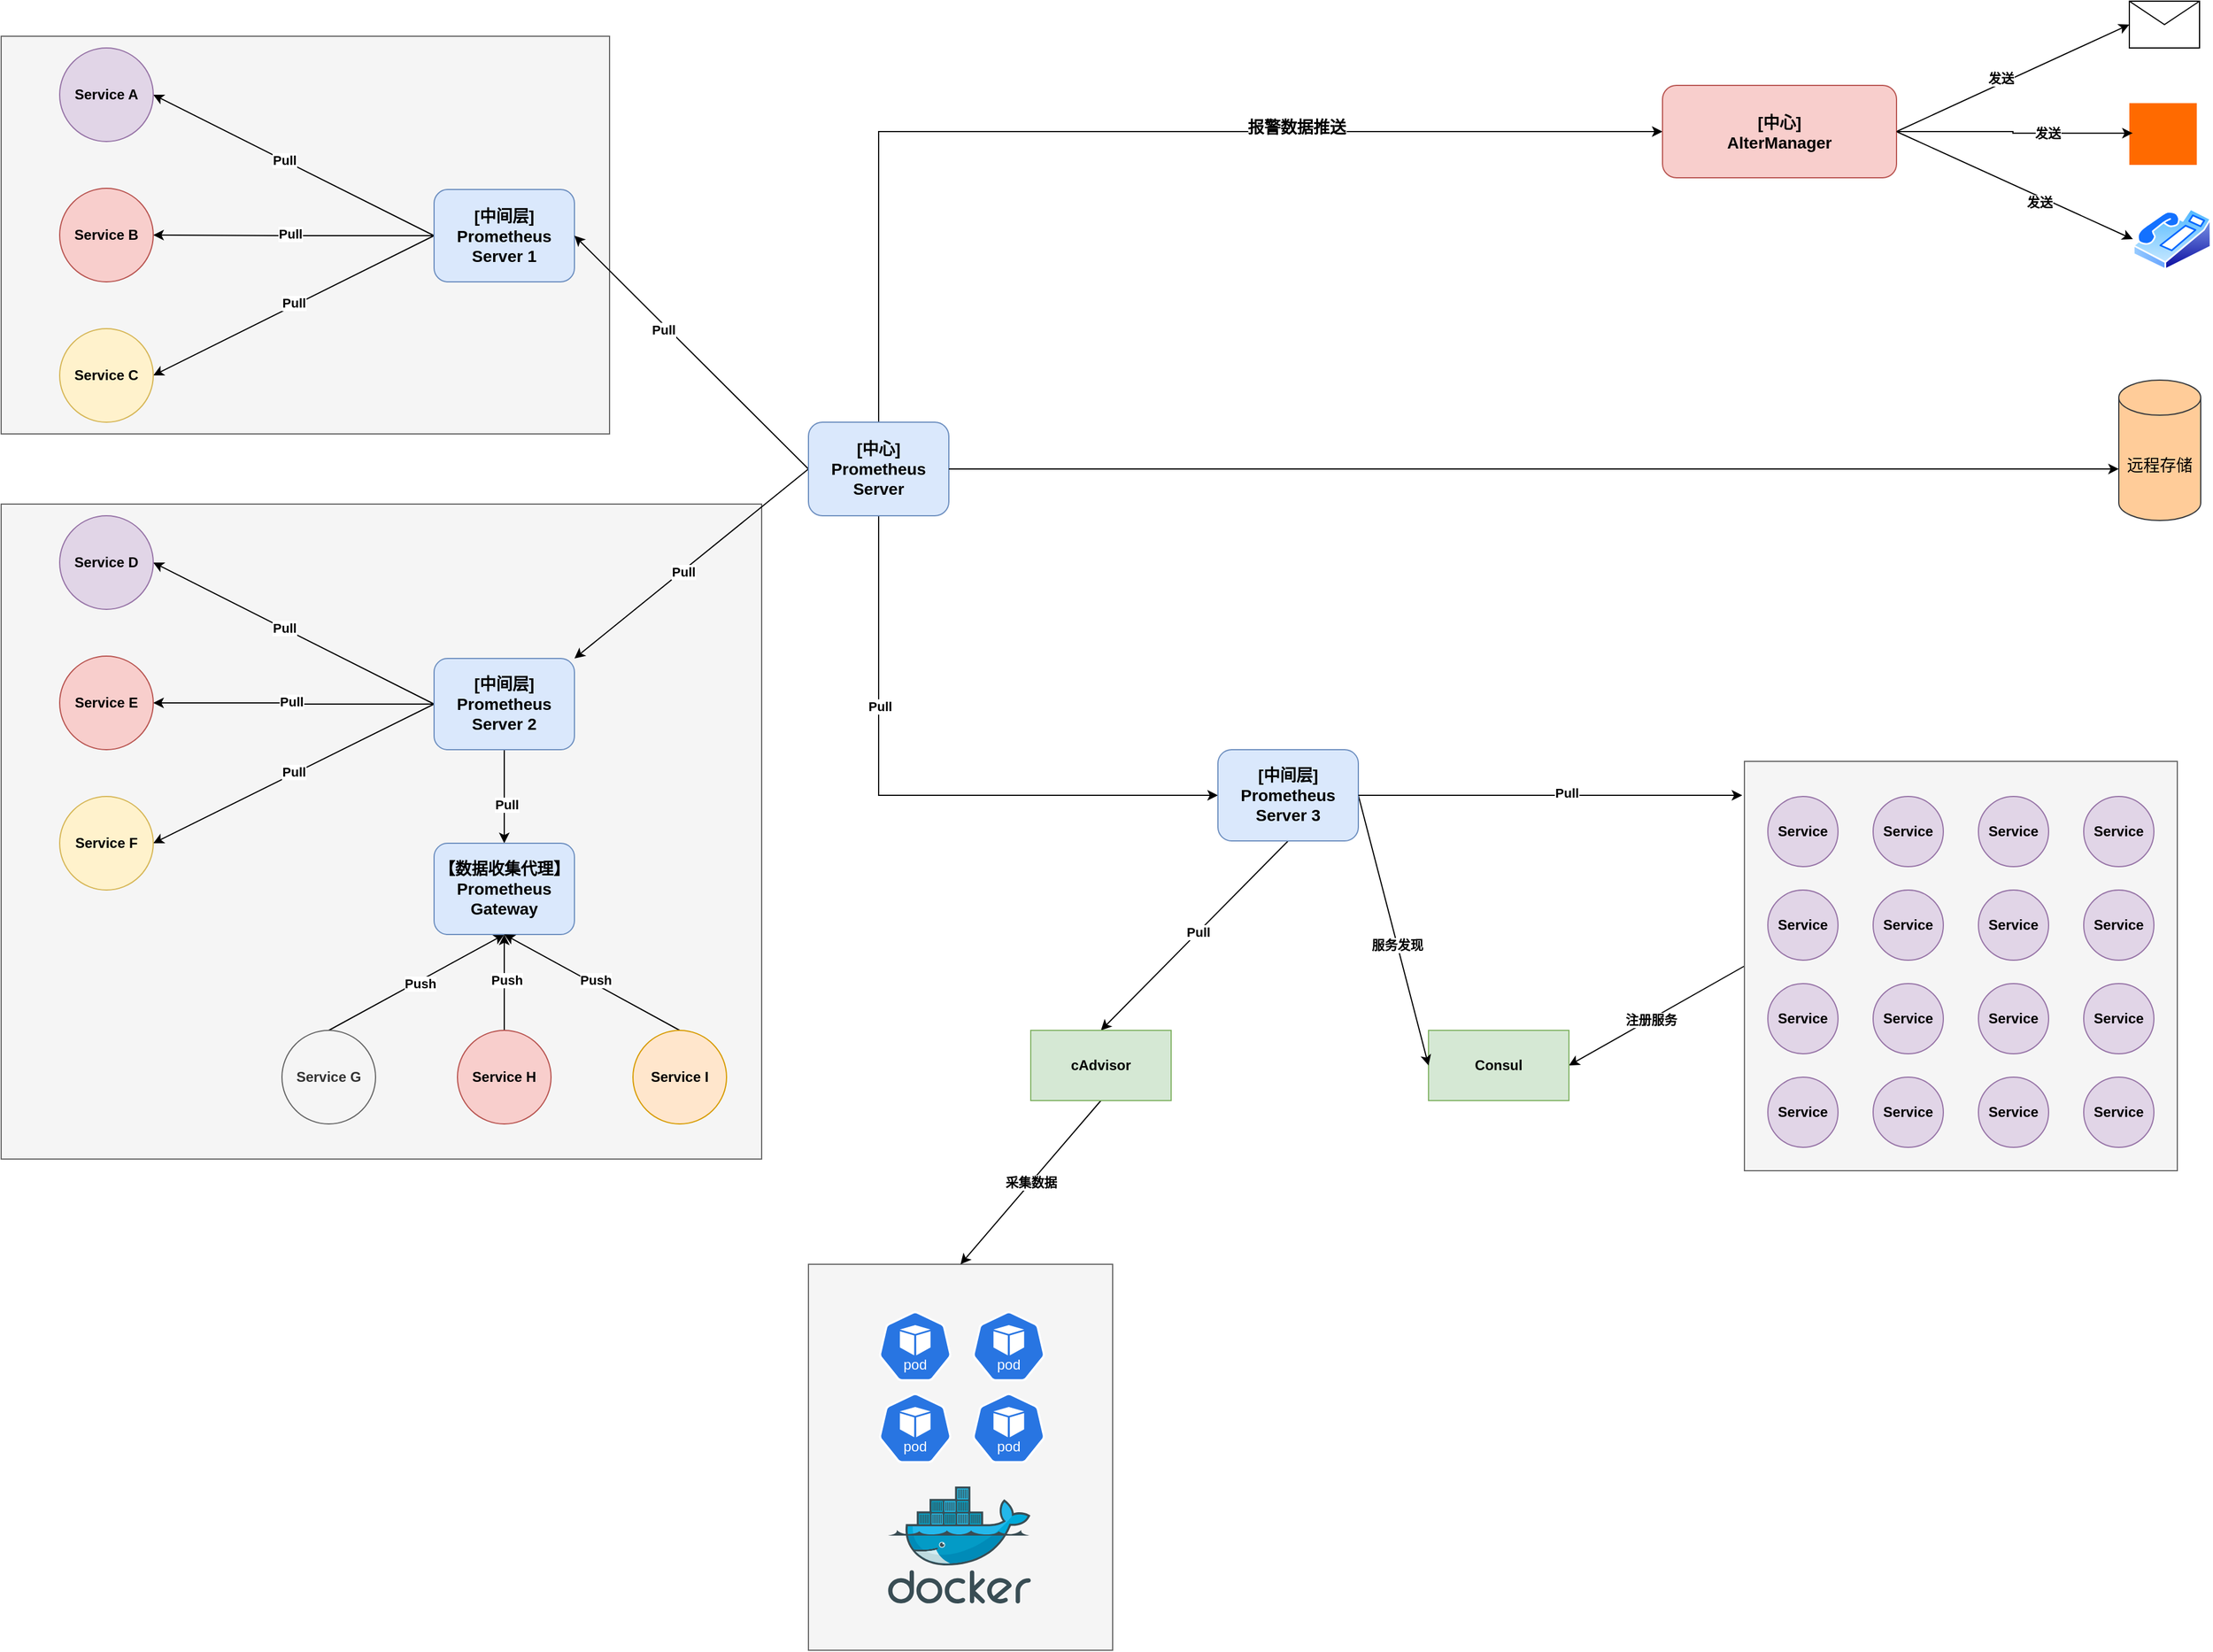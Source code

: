 <mxfile version="26.0.4">
  <diagram name="第 1 页" id="CZtUmvLk-WmxuN-Ogijx">
    <mxGraphModel dx="2001" dy="973" grid="1" gridSize="10" guides="1" tooltips="1" connect="1" arrows="1" fold="1" page="1" pageScale="1" pageWidth="3200" pageHeight="2400" math="0" shadow="0">
      <root>
        <mxCell id="0" />
        <mxCell id="1" parent="0" />
        <mxCell id="qOWHbGiOQ7azx5kOJRqT-110" value="" style="rounded=0;whiteSpace=wrap;html=1;fillColor=#f5f5f5;fontColor=#333333;strokeColor=#666666;" vertex="1" parent="1">
          <mxGeometry x="960" y="1970" width="260" height="330" as="geometry" />
        </mxCell>
        <mxCell id="qOWHbGiOQ7azx5kOJRqT-108" value="" style="image;sketch=0;aspect=fixed;html=1;points=[];align=center;fontSize=12;image=img/lib/mscae/Docker.svg;" vertex="1" parent="1">
          <mxGeometry x="1028.05" y="2160" width="121.95" height="100" as="geometry" />
        </mxCell>
        <mxCell id="qOWHbGiOQ7azx5kOJRqT-72" style="rounded=0;orthogonalLoop=1;jettySize=auto;html=1;exitX=0;exitY=0.5;exitDx=0;exitDy=0;entryX=1;entryY=0.5;entryDx=0;entryDy=0;" edge="1" parent="1" source="qOWHbGiOQ7azx5kOJRqT-71" target="qOWHbGiOQ7azx5kOJRqT-67">
          <mxGeometry relative="1" as="geometry" />
        </mxCell>
        <mxCell id="qOWHbGiOQ7azx5kOJRqT-73" value="&lt;b&gt;注册服务&lt;/b&gt;" style="edgeLabel;html=1;align=center;verticalAlign=middle;resizable=0;points=[];" vertex="1" connectable="0" parent="qOWHbGiOQ7azx5kOJRqT-72">
          <mxGeometry x="0.065" relative="1" as="geometry">
            <mxPoint as="offset" />
          </mxGeometry>
        </mxCell>
        <mxCell id="qOWHbGiOQ7azx5kOJRqT-71" value="" style="rounded=0;whiteSpace=wrap;html=1;fillColor=#f5f5f5;fontColor=#333333;strokeColor=#666666;" vertex="1" parent="1">
          <mxGeometry x="1760" y="1540" width="370" height="350" as="geometry" />
        </mxCell>
        <mxCell id="qOWHbGiOQ7azx5kOJRqT-42" value="" style="rounded=0;whiteSpace=wrap;html=1;fillColor=#f5f5f5;fontColor=#333333;strokeColor=#666666;" vertex="1" parent="1">
          <mxGeometry x="270" y="1320" width="650" height="560" as="geometry" />
        </mxCell>
        <mxCell id="qOWHbGiOQ7azx5kOJRqT-41" value="" style="rounded=0;whiteSpace=wrap;html=1;fillColor=#f5f5f5;fontColor=#333333;strokeColor=#666666;" vertex="1" parent="1">
          <mxGeometry x="270" y="920" width="520" height="340" as="geometry" />
        </mxCell>
        <mxCell id="qOWHbGiOQ7azx5kOJRqT-7" style="rounded=0;orthogonalLoop=1;jettySize=auto;html=1;exitX=0;exitY=0.5;exitDx=0;exitDy=0;entryX=1;entryY=0.5;entryDx=0;entryDy=0;" edge="1" parent="1" source="qOWHbGiOQ7azx5kOJRqT-2" target="qOWHbGiOQ7azx5kOJRqT-3">
          <mxGeometry relative="1" as="geometry" />
        </mxCell>
        <mxCell id="qOWHbGiOQ7azx5kOJRqT-10" value="&lt;b&gt;Pull&lt;/b&gt;" style="edgeLabel;html=1;align=center;verticalAlign=middle;resizable=0;points=[];" vertex="1" connectable="0" parent="qOWHbGiOQ7azx5kOJRqT-7">
          <mxGeometry x="0.073" relative="1" as="geometry">
            <mxPoint as="offset" />
          </mxGeometry>
        </mxCell>
        <mxCell id="qOWHbGiOQ7azx5kOJRqT-8" style="edgeStyle=orthogonalEdgeStyle;rounded=0;orthogonalLoop=1;jettySize=auto;html=1;exitX=0;exitY=0.5;exitDx=0;exitDy=0;entryX=1;entryY=0.5;entryDx=0;entryDy=0;" edge="1" parent="1" source="qOWHbGiOQ7azx5kOJRqT-2" target="qOWHbGiOQ7azx5kOJRqT-4">
          <mxGeometry relative="1" as="geometry" />
        </mxCell>
        <mxCell id="qOWHbGiOQ7azx5kOJRqT-11" value="&lt;b&gt;Pull&lt;/b&gt;" style="edgeLabel;html=1;align=center;verticalAlign=middle;resizable=0;points=[];" vertex="1" connectable="0" parent="qOWHbGiOQ7azx5kOJRqT-8">
          <mxGeometry x="0.025" y="-1" relative="1" as="geometry">
            <mxPoint as="offset" />
          </mxGeometry>
        </mxCell>
        <mxCell id="qOWHbGiOQ7azx5kOJRqT-9" style="rounded=0;orthogonalLoop=1;jettySize=auto;html=1;exitX=0;exitY=0.5;exitDx=0;exitDy=0;entryX=1;entryY=0.5;entryDx=0;entryDy=0;" edge="1" parent="1" source="qOWHbGiOQ7azx5kOJRqT-2" target="qOWHbGiOQ7azx5kOJRqT-5">
          <mxGeometry relative="1" as="geometry" />
        </mxCell>
        <mxCell id="qOWHbGiOQ7azx5kOJRqT-12" value="&lt;b&gt;Pull&lt;/b&gt;" style="edgeLabel;html=1;align=center;verticalAlign=middle;resizable=0;points=[];" vertex="1" connectable="0" parent="qOWHbGiOQ7azx5kOJRqT-9">
          <mxGeometry x="-0.007" y="-2" relative="1" as="geometry">
            <mxPoint as="offset" />
          </mxGeometry>
        </mxCell>
        <mxCell id="qOWHbGiOQ7azx5kOJRqT-2" value="&lt;div&gt;&lt;span style=&quot;font-size: 14px;&quot;&gt;&lt;b&gt;[中间层]&lt;/b&gt;&lt;/span&gt;&lt;/div&gt;&lt;b&gt;&lt;font style=&quot;font-size: 14px;&quot;&gt;Prometheus Server 1&lt;/font&gt;&lt;/b&gt;" style="rounded=1;whiteSpace=wrap;html=1;fillColor=#dae8fc;strokeColor=#6c8ebf;" vertex="1" parent="1">
          <mxGeometry x="640" y="1051" width="120" height="79" as="geometry" />
        </mxCell>
        <mxCell id="qOWHbGiOQ7azx5kOJRqT-3" value="&lt;b&gt;Service A&lt;/b&gt;" style="ellipse;whiteSpace=wrap;html=1;aspect=fixed;fillColor=#e1d5e7;strokeColor=#9673a6;" vertex="1" parent="1">
          <mxGeometry x="320" y="930" width="80" height="80" as="geometry" />
        </mxCell>
        <mxCell id="qOWHbGiOQ7azx5kOJRqT-4" value="&lt;b&gt;Service B&lt;/b&gt;" style="ellipse;whiteSpace=wrap;html=1;aspect=fixed;fillColor=#f8cecc;strokeColor=#b85450;" vertex="1" parent="1">
          <mxGeometry x="320" y="1050" width="80" height="80" as="geometry" />
        </mxCell>
        <mxCell id="qOWHbGiOQ7azx5kOJRqT-5" value="&lt;b&gt;Service C&lt;/b&gt;" style="ellipse;whiteSpace=wrap;html=1;aspect=fixed;fillColor=#fff2cc;strokeColor=#d6b656;" vertex="1" parent="1">
          <mxGeometry x="320" y="1170" width="80" height="80" as="geometry" />
        </mxCell>
        <mxCell id="qOWHbGiOQ7azx5kOJRqT-13" style="rounded=0;orthogonalLoop=1;jettySize=auto;html=1;exitX=0;exitY=0.5;exitDx=0;exitDy=0;entryX=1;entryY=0.5;entryDx=0;entryDy=0;" edge="1" parent="1" source="qOWHbGiOQ7azx5kOJRqT-19" target="qOWHbGiOQ7azx5kOJRqT-20">
          <mxGeometry relative="1" as="geometry" />
        </mxCell>
        <mxCell id="qOWHbGiOQ7azx5kOJRqT-14" value="&lt;b&gt;Pull&lt;/b&gt;" style="edgeLabel;html=1;align=center;verticalAlign=middle;resizable=0;points=[];" vertex="1" connectable="0" parent="qOWHbGiOQ7azx5kOJRqT-13">
          <mxGeometry x="0.073" relative="1" as="geometry">
            <mxPoint as="offset" />
          </mxGeometry>
        </mxCell>
        <mxCell id="qOWHbGiOQ7azx5kOJRqT-15" style="edgeStyle=orthogonalEdgeStyle;rounded=0;orthogonalLoop=1;jettySize=auto;html=1;exitX=0;exitY=0.5;exitDx=0;exitDy=0;entryX=1;entryY=0.5;entryDx=0;entryDy=0;" edge="1" parent="1" source="qOWHbGiOQ7azx5kOJRqT-19" target="qOWHbGiOQ7azx5kOJRqT-21">
          <mxGeometry relative="1" as="geometry" />
        </mxCell>
        <mxCell id="qOWHbGiOQ7azx5kOJRqT-16" value="&lt;b&gt;Pull&lt;/b&gt;" style="edgeLabel;html=1;align=center;verticalAlign=middle;resizable=0;points=[];" vertex="1" connectable="0" parent="qOWHbGiOQ7azx5kOJRqT-15">
          <mxGeometry x="0.025" y="-1" relative="1" as="geometry">
            <mxPoint as="offset" />
          </mxGeometry>
        </mxCell>
        <mxCell id="qOWHbGiOQ7azx5kOJRqT-17" style="rounded=0;orthogonalLoop=1;jettySize=auto;html=1;exitX=0;exitY=0.5;exitDx=0;exitDy=0;entryX=1;entryY=0.5;entryDx=0;entryDy=0;" edge="1" parent="1" source="qOWHbGiOQ7azx5kOJRqT-19" target="qOWHbGiOQ7azx5kOJRqT-22">
          <mxGeometry relative="1" as="geometry" />
        </mxCell>
        <mxCell id="qOWHbGiOQ7azx5kOJRqT-18" value="&lt;b&gt;Pull&lt;/b&gt;" style="edgeLabel;html=1;align=center;verticalAlign=middle;resizable=0;points=[];" vertex="1" connectable="0" parent="qOWHbGiOQ7azx5kOJRqT-17">
          <mxGeometry x="-0.007" y="-2" relative="1" as="geometry">
            <mxPoint as="offset" />
          </mxGeometry>
        </mxCell>
        <mxCell id="qOWHbGiOQ7azx5kOJRqT-39" style="edgeStyle=orthogonalEdgeStyle;rounded=0;orthogonalLoop=1;jettySize=auto;html=1;exitX=0.5;exitY=1;exitDx=0;exitDy=0;" edge="1" parent="1" source="qOWHbGiOQ7azx5kOJRqT-19" target="qOWHbGiOQ7azx5kOJRqT-30">
          <mxGeometry relative="1" as="geometry" />
        </mxCell>
        <mxCell id="qOWHbGiOQ7azx5kOJRqT-40" value="&lt;b&gt;Pull&lt;/b&gt;" style="edgeLabel;html=1;align=center;verticalAlign=middle;resizable=0;points=[];" vertex="1" connectable="0" parent="qOWHbGiOQ7azx5kOJRqT-39">
          <mxGeometry x="0.175" y="2" relative="1" as="geometry">
            <mxPoint as="offset" />
          </mxGeometry>
        </mxCell>
        <mxCell id="qOWHbGiOQ7azx5kOJRqT-19" value="&lt;div&gt;&lt;b style=&quot;font-size: 14px;&quot;&gt;[中间层]&lt;/b&gt;&lt;b&gt;&lt;font style=&quot;font-size: 14px;&quot;&gt;&lt;/font&gt;&lt;/b&gt;&lt;/div&gt;&lt;b&gt;&lt;font style=&quot;font-size: 14px;&quot;&gt;Prometheus Server 2&lt;/font&gt;&lt;/b&gt;" style="rounded=1;whiteSpace=wrap;html=1;fillColor=#dae8fc;strokeColor=#6c8ebf;" vertex="1" parent="1">
          <mxGeometry x="640" y="1452" width="120" height="78" as="geometry" />
        </mxCell>
        <mxCell id="qOWHbGiOQ7azx5kOJRqT-20" value="&lt;b&gt;Service D&lt;/b&gt;" style="ellipse;whiteSpace=wrap;html=1;aspect=fixed;fillColor=#e1d5e7;strokeColor=#9673a6;" vertex="1" parent="1">
          <mxGeometry x="320" y="1330" width="80" height="80" as="geometry" />
        </mxCell>
        <mxCell id="qOWHbGiOQ7azx5kOJRqT-21" value="&lt;b&gt;Service E&lt;/b&gt;" style="ellipse;whiteSpace=wrap;html=1;aspect=fixed;fillColor=#f8cecc;strokeColor=#b85450;" vertex="1" parent="1">
          <mxGeometry x="320" y="1450" width="80" height="80" as="geometry" />
        </mxCell>
        <mxCell id="qOWHbGiOQ7azx5kOJRqT-22" value="&lt;b&gt;Service F&lt;/b&gt;" style="ellipse;whiteSpace=wrap;html=1;aspect=fixed;fillColor=#fff2cc;strokeColor=#d6b656;" vertex="1" parent="1">
          <mxGeometry x="320" y="1570" width="80" height="80" as="geometry" />
        </mxCell>
        <mxCell id="qOWHbGiOQ7azx5kOJRqT-24" style="rounded=0;orthogonalLoop=1;jettySize=auto;html=1;exitX=0;exitY=0.5;exitDx=0;exitDy=0;entryX=1;entryY=0;entryDx=0;entryDy=0;" edge="1" parent="1" source="qOWHbGiOQ7azx5kOJRqT-23" target="qOWHbGiOQ7azx5kOJRqT-19">
          <mxGeometry relative="1" as="geometry">
            <mxPoint x="760" y="1450" as="targetPoint" />
          </mxGeometry>
        </mxCell>
        <mxCell id="qOWHbGiOQ7azx5kOJRqT-27" value="&lt;b&gt;P&lt;span style=&quot;background-color: light-dark(#ffffff, var(--ge-dark-color, #121212)); color: light-dark(rgb(0, 0, 0), rgb(255, 255, 255));&quot;&gt;ull&lt;/span&gt;&lt;/b&gt;" style="edgeLabel;html=1;align=center;verticalAlign=middle;resizable=0;points=[];" vertex="1" connectable="0" parent="qOWHbGiOQ7azx5kOJRqT-24">
          <mxGeometry x="0.077" y="1" relative="1" as="geometry">
            <mxPoint as="offset" />
          </mxGeometry>
        </mxCell>
        <mxCell id="qOWHbGiOQ7azx5kOJRqT-25" style="rounded=0;orthogonalLoop=1;jettySize=auto;html=1;exitX=0;exitY=0.5;exitDx=0;exitDy=0;entryX=1;entryY=0.5;entryDx=0;entryDy=0;" edge="1" parent="1" source="qOWHbGiOQ7azx5kOJRqT-23" target="qOWHbGiOQ7azx5kOJRqT-2">
          <mxGeometry relative="1" as="geometry" />
        </mxCell>
        <mxCell id="qOWHbGiOQ7azx5kOJRqT-26" value="&lt;b&gt;Pull&lt;/b&gt;" style="edgeLabel;html=1;align=center;verticalAlign=middle;resizable=0;points=[];" vertex="1" connectable="0" parent="qOWHbGiOQ7azx5kOJRqT-25">
          <mxGeometry x="0.217" y="3" relative="1" as="geometry">
            <mxPoint as="offset" />
          </mxGeometry>
        </mxCell>
        <mxCell id="qOWHbGiOQ7azx5kOJRqT-79" style="edgeStyle=orthogonalEdgeStyle;rounded=0;orthogonalLoop=1;jettySize=auto;html=1;exitX=0.5;exitY=1;exitDx=0;exitDy=0;entryX=0;entryY=0.5;entryDx=0;entryDy=0;" edge="1" parent="1" source="qOWHbGiOQ7azx5kOJRqT-23" target="qOWHbGiOQ7azx5kOJRqT-68">
          <mxGeometry relative="1" as="geometry" />
        </mxCell>
        <mxCell id="qOWHbGiOQ7azx5kOJRqT-80" value="&lt;b&gt;Pull&lt;/b&gt;" style="edgeLabel;html=1;align=center;verticalAlign=middle;resizable=0;points=[];" vertex="1" connectable="0" parent="qOWHbGiOQ7azx5kOJRqT-79">
          <mxGeometry x="-0.384" y="1" relative="1" as="geometry">
            <mxPoint as="offset" />
          </mxGeometry>
        </mxCell>
        <mxCell id="qOWHbGiOQ7azx5kOJRqT-85" style="edgeStyle=orthogonalEdgeStyle;rounded=0;orthogonalLoop=1;jettySize=auto;html=1;exitX=0.5;exitY=0;exitDx=0;exitDy=0;entryX=0;entryY=0.5;entryDx=0;entryDy=0;" edge="1" parent="1" source="qOWHbGiOQ7azx5kOJRqT-23" target="qOWHbGiOQ7azx5kOJRqT-82">
          <mxGeometry relative="1" as="geometry" />
        </mxCell>
        <mxCell id="qOWHbGiOQ7azx5kOJRqT-86" value="&lt;font style=&quot;font-size: 14px;&quot;&gt;&lt;b&gt;报警数据推送&lt;/b&gt;&lt;/font&gt;" style="edgeLabel;html=1;align=center;verticalAlign=middle;resizable=0;points=[];" vertex="1" connectable="0" parent="qOWHbGiOQ7azx5kOJRqT-85">
          <mxGeometry x="0.318" y="4" relative="1" as="geometry">
            <mxPoint as="offset" />
          </mxGeometry>
        </mxCell>
        <mxCell id="qOWHbGiOQ7azx5kOJRqT-23" value="&lt;div&gt;&lt;b&gt;&lt;font style=&quot;font-size: 14px;&quot;&gt;[中心]&lt;/font&gt;&lt;/b&gt;&lt;/div&gt;&lt;b&gt;&lt;font style=&quot;font-size: 14px;&quot;&gt;Prometheus Server&lt;/font&gt;&lt;/b&gt;" style="rounded=1;whiteSpace=wrap;html=1;fillColor=#dae8fc;strokeColor=#6c8ebf;" vertex="1" parent="1">
          <mxGeometry x="960" y="1250" width="120" height="80" as="geometry" />
        </mxCell>
        <mxCell id="qOWHbGiOQ7azx5kOJRqT-33" style="rounded=0;orthogonalLoop=1;jettySize=auto;html=1;exitX=0.5;exitY=0;exitDx=0;exitDy=0;entryX=0.5;entryY=1;entryDx=0;entryDy=0;" edge="1" parent="1" source="qOWHbGiOQ7azx5kOJRqT-29" target="qOWHbGiOQ7azx5kOJRqT-30">
          <mxGeometry relative="1" as="geometry" />
        </mxCell>
        <mxCell id="qOWHbGiOQ7azx5kOJRqT-34" value="&lt;b&gt;Push&lt;/b&gt;" style="edgeLabel;html=1;align=center;verticalAlign=middle;resizable=0;points=[];" vertex="1" connectable="0" parent="qOWHbGiOQ7azx5kOJRqT-33">
          <mxGeometry x="0.016" y="-2" relative="1" as="geometry">
            <mxPoint as="offset" />
          </mxGeometry>
        </mxCell>
        <mxCell id="qOWHbGiOQ7azx5kOJRqT-29" value="&lt;b&gt;Service G&lt;/b&gt;" style="ellipse;whiteSpace=wrap;html=1;aspect=fixed;fillColor=#f5f5f5;strokeColor=#666666;fontColor=#333333;" vertex="1" parent="1">
          <mxGeometry x="510" y="1770" width="80" height="80" as="geometry" />
        </mxCell>
        <mxCell id="qOWHbGiOQ7azx5kOJRqT-30" value="&lt;div&gt;&lt;span style=&quot;font-size: 14px;&quot;&gt;&lt;b&gt;【数据收集代理】&lt;/b&gt;&lt;/span&gt;&lt;/div&gt;&lt;div&gt;&lt;b style=&quot;background-color: transparent; color: light-dark(rgb(0, 0, 0), rgb(255, 255, 255));&quot;&gt;&lt;font style=&quot;font-size: 14px;&quot;&gt;Prometheus Gateway&lt;/font&gt;&lt;/b&gt;&lt;/div&gt;" style="rounded=1;whiteSpace=wrap;html=1;fillColor=#dae8fc;strokeColor=#6c8ebf;" vertex="1" parent="1">
          <mxGeometry x="640" y="1610" width="120" height="78" as="geometry" />
        </mxCell>
        <mxCell id="qOWHbGiOQ7azx5kOJRqT-35" style="edgeStyle=orthogonalEdgeStyle;rounded=0;orthogonalLoop=1;jettySize=auto;html=1;exitX=0.5;exitY=0;exitDx=0;exitDy=0;entryX=0.5;entryY=1;entryDx=0;entryDy=0;" edge="1" parent="1" source="qOWHbGiOQ7azx5kOJRqT-31" target="qOWHbGiOQ7azx5kOJRqT-30">
          <mxGeometry relative="1" as="geometry" />
        </mxCell>
        <mxCell id="qOWHbGiOQ7azx5kOJRqT-36" value="&lt;b&gt;Push&lt;/b&gt;" style="edgeLabel;html=1;align=center;verticalAlign=middle;resizable=0;points=[];" vertex="1" connectable="0" parent="qOWHbGiOQ7azx5kOJRqT-35">
          <mxGeometry x="0.049" y="-2" relative="1" as="geometry">
            <mxPoint as="offset" />
          </mxGeometry>
        </mxCell>
        <mxCell id="qOWHbGiOQ7azx5kOJRqT-31" value="&lt;b&gt;Service H&lt;/b&gt;" style="ellipse;whiteSpace=wrap;html=1;aspect=fixed;fillColor=#f8cecc;strokeColor=#b85450;" vertex="1" parent="1">
          <mxGeometry x="660" y="1770" width="80" height="80" as="geometry" />
        </mxCell>
        <mxCell id="qOWHbGiOQ7azx5kOJRqT-37" style="rounded=0;orthogonalLoop=1;jettySize=auto;html=1;exitX=0.5;exitY=0;exitDx=0;exitDy=0;entryX=0.5;entryY=1;entryDx=0;entryDy=0;" edge="1" parent="1" source="qOWHbGiOQ7azx5kOJRqT-32" target="qOWHbGiOQ7azx5kOJRqT-30">
          <mxGeometry relative="1" as="geometry" />
        </mxCell>
        <mxCell id="qOWHbGiOQ7azx5kOJRqT-38" value="&lt;b&gt;Push&lt;/b&gt;" style="edgeLabel;html=1;align=center;verticalAlign=middle;resizable=0;points=[];" vertex="1" connectable="0" parent="qOWHbGiOQ7azx5kOJRqT-37">
          <mxGeometry x="-0.009" y="-3" relative="1" as="geometry">
            <mxPoint as="offset" />
          </mxGeometry>
        </mxCell>
        <mxCell id="qOWHbGiOQ7azx5kOJRqT-32" value="&lt;b&gt;Service I&lt;/b&gt;" style="ellipse;whiteSpace=wrap;html=1;aspect=fixed;fillColor=#ffe6cc;strokeColor=#d79b00;" vertex="1" parent="1">
          <mxGeometry x="810" y="1770" width="80" height="80" as="geometry" />
        </mxCell>
        <mxCell id="qOWHbGiOQ7azx5kOJRqT-47" value="&lt;font style=&quot;color: rgb(0, 0, 0); font-size: 14px;&quot;&gt;远程存储&lt;/font&gt;" style="shape=cylinder3;whiteSpace=wrap;html=1;boundedLbl=1;backgroundOutline=1;size=15;fillColor=#ffcc99;strokeColor=#36393d;" vertex="1" parent="1">
          <mxGeometry x="2080" y="1214" width="70" height="120" as="geometry" />
        </mxCell>
        <mxCell id="qOWHbGiOQ7azx5kOJRqT-49" style="edgeStyle=orthogonalEdgeStyle;rounded=0;orthogonalLoop=1;jettySize=auto;html=1;exitX=1;exitY=0.5;exitDx=0;exitDy=0;entryX=0;entryY=0.633;entryDx=0;entryDy=0;entryPerimeter=0;" edge="1" parent="1" source="qOWHbGiOQ7azx5kOJRqT-23" target="qOWHbGiOQ7azx5kOJRqT-47">
          <mxGeometry relative="1" as="geometry" />
        </mxCell>
        <mxCell id="qOWHbGiOQ7azx5kOJRqT-50" value="&lt;b&gt;Service&lt;/b&gt;" style="ellipse;whiteSpace=wrap;html=1;aspect=fixed;fillColor=#e1d5e7;strokeColor=#9673a6;" vertex="1" parent="1">
          <mxGeometry x="1780" y="1570" width="60" height="60" as="geometry" />
        </mxCell>
        <mxCell id="qOWHbGiOQ7azx5kOJRqT-51" value="&lt;b&gt;Service&lt;/b&gt;" style="ellipse;whiteSpace=wrap;html=1;aspect=fixed;fillColor=#e1d5e7;strokeColor=#9673a6;" vertex="1" parent="1">
          <mxGeometry x="1870" y="1570" width="60" height="60" as="geometry" />
        </mxCell>
        <mxCell id="qOWHbGiOQ7azx5kOJRqT-52" value="&lt;b&gt;Service&lt;/b&gt;" style="ellipse;whiteSpace=wrap;html=1;aspect=fixed;fillColor=#e1d5e7;strokeColor=#9673a6;" vertex="1" parent="1">
          <mxGeometry x="1960" y="1570" width="60" height="60" as="geometry" />
        </mxCell>
        <mxCell id="qOWHbGiOQ7azx5kOJRqT-53" value="&lt;b&gt;Service&lt;/b&gt;" style="ellipse;whiteSpace=wrap;html=1;aspect=fixed;fillColor=#e1d5e7;strokeColor=#9673a6;" vertex="1" parent="1">
          <mxGeometry x="2050" y="1570" width="60" height="60" as="geometry" />
        </mxCell>
        <mxCell id="qOWHbGiOQ7azx5kOJRqT-54" value="&lt;b&gt;Service&lt;/b&gt;" style="ellipse;whiteSpace=wrap;html=1;aspect=fixed;fillColor=#e1d5e7;strokeColor=#9673a6;" vertex="1" parent="1">
          <mxGeometry x="1780" y="1650" width="60" height="60" as="geometry" />
        </mxCell>
        <mxCell id="qOWHbGiOQ7azx5kOJRqT-55" value="&lt;b&gt;Service&lt;/b&gt;" style="ellipse;whiteSpace=wrap;html=1;aspect=fixed;fillColor=#e1d5e7;strokeColor=#9673a6;" vertex="1" parent="1">
          <mxGeometry x="1870" y="1650" width="60" height="60" as="geometry" />
        </mxCell>
        <mxCell id="qOWHbGiOQ7azx5kOJRqT-56" value="&lt;b&gt;Service&lt;/b&gt;" style="ellipse;whiteSpace=wrap;html=1;aspect=fixed;fillColor=#e1d5e7;strokeColor=#9673a6;" vertex="1" parent="1">
          <mxGeometry x="1960" y="1650" width="60" height="60" as="geometry" />
        </mxCell>
        <mxCell id="qOWHbGiOQ7azx5kOJRqT-57" value="&lt;b&gt;Service&lt;/b&gt;" style="ellipse;whiteSpace=wrap;html=1;aspect=fixed;fillColor=#e1d5e7;strokeColor=#9673a6;" vertex="1" parent="1">
          <mxGeometry x="2050" y="1650" width="60" height="60" as="geometry" />
        </mxCell>
        <mxCell id="qOWHbGiOQ7azx5kOJRqT-58" value="&lt;b&gt;Service&lt;/b&gt;" style="ellipse;whiteSpace=wrap;html=1;aspect=fixed;fillColor=#e1d5e7;strokeColor=#9673a6;" vertex="1" parent="1">
          <mxGeometry x="1780" y="1730" width="60" height="60" as="geometry" />
        </mxCell>
        <mxCell id="qOWHbGiOQ7azx5kOJRqT-59" value="&lt;b&gt;Service&lt;/b&gt;" style="ellipse;whiteSpace=wrap;html=1;aspect=fixed;fillColor=#e1d5e7;strokeColor=#9673a6;" vertex="1" parent="1">
          <mxGeometry x="1870" y="1730" width="60" height="60" as="geometry" />
        </mxCell>
        <mxCell id="qOWHbGiOQ7azx5kOJRqT-60" value="&lt;b&gt;Service&lt;/b&gt;" style="ellipse;whiteSpace=wrap;html=1;aspect=fixed;fillColor=#e1d5e7;strokeColor=#9673a6;" vertex="1" parent="1">
          <mxGeometry x="1960" y="1730" width="60" height="60" as="geometry" />
        </mxCell>
        <mxCell id="qOWHbGiOQ7azx5kOJRqT-61" value="&lt;b&gt;Service&lt;/b&gt;" style="ellipse;whiteSpace=wrap;html=1;aspect=fixed;fillColor=#e1d5e7;strokeColor=#9673a6;" vertex="1" parent="1">
          <mxGeometry x="2050" y="1730" width="60" height="60" as="geometry" />
        </mxCell>
        <mxCell id="qOWHbGiOQ7azx5kOJRqT-62" value="&lt;b&gt;Service&lt;/b&gt;" style="ellipse;whiteSpace=wrap;html=1;aspect=fixed;fillColor=#e1d5e7;strokeColor=#9673a6;" vertex="1" parent="1">
          <mxGeometry x="1780" y="1810" width="60" height="60" as="geometry" />
        </mxCell>
        <mxCell id="qOWHbGiOQ7azx5kOJRqT-63" value="&lt;b&gt;Service&lt;/b&gt;" style="ellipse;whiteSpace=wrap;html=1;aspect=fixed;fillColor=#e1d5e7;strokeColor=#9673a6;" vertex="1" parent="1">
          <mxGeometry x="1870" y="1810" width="60" height="60" as="geometry" />
        </mxCell>
        <mxCell id="qOWHbGiOQ7azx5kOJRqT-64" value="&lt;b&gt;Service&lt;/b&gt;" style="ellipse;whiteSpace=wrap;html=1;aspect=fixed;fillColor=#e1d5e7;strokeColor=#9673a6;" vertex="1" parent="1">
          <mxGeometry x="1960" y="1810" width="60" height="60" as="geometry" />
        </mxCell>
        <mxCell id="qOWHbGiOQ7azx5kOJRqT-65" value="&lt;b&gt;Service&lt;/b&gt;" style="ellipse;whiteSpace=wrap;html=1;aspect=fixed;fillColor=#e1d5e7;strokeColor=#9673a6;" vertex="1" parent="1">
          <mxGeometry x="2050" y="1810" width="60" height="60" as="geometry" />
        </mxCell>
        <mxCell id="qOWHbGiOQ7azx5kOJRqT-67" value="&lt;span style=&quot;text-wrap-mode: nowrap;&quot;&gt;&lt;b&gt;Consul&lt;/b&gt;&lt;/span&gt;" style="rounded=0;whiteSpace=wrap;html=1;fillColor=#d5e8d4;strokeColor=#82b366;" vertex="1" parent="1">
          <mxGeometry x="1490" y="1770" width="120" height="60" as="geometry" />
        </mxCell>
        <mxCell id="qOWHbGiOQ7azx5kOJRqT-74" style="rounded=0;orthogonalLoop=1;jettySize=auto;html=1;exitX=1;exitY=0.5;exitDx=0;exitDy=0;entryX=0;entryY=0.5;entryDx=0;entryDy=0;" edge="1" parent="1" source="qOWHbGiOQ7azx5kOJRqT-68" target="qOWHbGiOQ7azx5kOJRqT-67">
          <mxGeometry relative="1" as="geometry" />
        </mxCell>
        <mxCell id="qOWHbGiOQ7azx5kOJRqT-75" value="&lt;b&gt;服务发现&lt;/b&gt;" style="edgeLabel;html=1;align=center;verticalAlign=middle;resizable=0;points=[];" vertex="1" connectable="0" parent="qOWHbGiOQ7azx5kOJRqT-74">
          <mxGeometry x="0.1" relative="1" as="geometry">
            <mxPoint as="offset" />
          </mxGeometry>
        </mxCell>
        <mxCell id="qOWHbGiOQ7azx5kOJRqT-100" style="rounded=0;orthogonalLoop=1;jettySize=auto;html=1;exitX=0.5;exitY=1;exitDx=0;exitDy=0;entryX=0.5;entryY=0;entryDx=0;entryDy=0;" edge="1" parent="1" source="qOWHbGiOQ7azx5kOJRqT-68" target="qOWHbGiOQ7azx5kOJRqT-98">
          <mxGeometry relative="1" as="geometry" />
        </mxCell>
        <mxCell id="qOWHbGiOQ7azx5kOJRqT-101" value="&lt;b&gt;Pull&lt;/b&gt;" style="edgeLabel;html=1;align=center;verticalAlign=middle;resizable=0;points=[];" vertex="1" connectable="0" parent="qOWHbGiOQ7azx5kOJRqT-100">
          <mxGeometry x="-0.036" relative="1" as="geometry">
            <mxPoint as="offset" />
          </mxGeometry>
        </mxCell>
        <mxCell id="qOWHbGiOQ7azx5kOJRqT-68" value="&lt;div&gt;&lt;b style=&quot;font-size: 14px;&quot;&gt;[中间层]&lt;/b&gt;&lt;b&gt;&lt;font style=&quot;font-size: 14px;&quot;&gt;&lt;/font&gt;&lt;/b&gt;&lt;/div&gt;&lt;b&gt;&lt;font style=&quot;font-size: 14px;&quot;&gt;Prometheus Server 3&lt;/font&gt;&lt;/b&gt;" style="rounded=1;whiteSpace=wrap;html=1;fillColor=#dae8fc;strokeColor=#6c8ebf;" vertex="1" parent="1">
          <mxGeometry x="1310" y="1530" width="120" height="78" as="geometry" />
        </mxCell>
        <mxCell id="qOWHbGiOQ7azx5kOJRqT-77" style="edgeStyle=orthogonalEdgeStyle;rounded=0;orthogonalLoop=1;jettySize=auto;html=1;exitX=1;exitY=0.5;exitDx=0;exitDy=0;entryX=-0.005;entryY=0.083;entryDx=0;entryDy=0;entryPerimeter=0;" edge="1" parent="1" source="qOWHbGiOQ7azx5kOJRqT-68" target="qOWHbGiOQ7azx5kOJRqT-71">
          <mxGeometry relative="1" as="geometry" />
        </mxCell>
        <mxCell id="qOWHbGiOQ7azx5kOJRqT-78" value="&lt;b&gt;Pull&lt;/b&gt;" style="edgeLabel;html=1;align=center;verticalAlign=middle;resizable=0;points=[];" vertex="1" connectable="0" parent="qOWHbGiOQ7azx5kOJRqT-77">
          <mxGeometry x="0.085" y="2" relative="1" as="geometry">
            <mxPoint as="offset" />
          </mxGeometry>
        </mxCell>
        <mxCell id="qOWHbGiOQ7azx5kOJRqT-92" style="rounded=0;orthogonalLoop=1;jettySize=auto;html=1;exitX=1;exitY=0.5;exitDx=0;exitDy=0;entryX=0;entryY=0.5;entryDx=0;entryDy=0;" edge="1" parent="1" source="qOWHbGiOQ7azx5kOJRqT-82" target="qOWHbGiOQ7azx5kOJRqT-87">
          <mxGeometry relative="1" as="geometry" />
        </mxCell>
        <mxCell id="qOWHbGiOQ7azx5kOJRqT-93" value="&lt;b&gt;发送&lt;/b&gt;" style="edgeLabel;html=1;align=center;verticalAlign=middle;resizable=0;points=[];" vertex="1" connectable="0" parent="qOWHbGiOQ7azx5kOJRqT-92">
          <mxGeometry x="-0.087" y="4" relative="1" as="geometry">
            <mxPoint as="offset" />
          </mxGeometry>
        </mxCell>
        <mxCell id="qOWHbGiOQ7azx5kOJRqT-96" style="rounded=0;orthogonalLoop=1;jettySize=auto;html=1;exitX=1;exitY=0.5;exitDx=0;exitDy=0;entryX=0;entryY=0.5;entryDx=0;entryDy=0;" edge="1" parent="1" source="qOWHbGiOQ7azx5kOJRqT-82" target="qOWHbGiOQ7azx5kOJRqT-90">
          <mxGeometry relative="1" as="geometry" />
        </mxCell>
        <mxCell id="qOWHbGiOQ7azx5kOJRqT-97" value="&lt;b&gt;发送&lt;/b&gt;" style="edgeLabel;html=1;align=center;verticalAlign=middle;resizable=0;points=[];" vertex="1" connectable="0" parent="qOWHbGiOQ7azx5kOJRqT-96">
          <mxGeometry x="0.223" y="-4" relative="1" as="geometry">
            <mxPoint as="offset" />
          </mxGeometry>
        </mxCell>
        <mxCell id="qOWHbGiOQ7azx5kOJRqT-82" value="&lt;div&gt;&lt;b&gt;&lt;font style=&quot;font-size: 14px;&quot;&gt;[中心]&lt;/font&gt;&lt;/b&gt;&lt;/div&gt;&lt;div&gt;&lt;b&gt;&lt;font style=&quot;font-size: 14px;&quot;&gt;AlterManager&lt;/font&gt;&lt;/b&gt;&lt;/div&gt;" style="rounded=1;whiteSpace=wrap;html=1;fillColor=#f8cecc;strokeColor=#b85450;" vertex="1" parent="1">
          <mxGeometry x="1690" y="962" width="200" height="79" as="geometry" />
        </mxCell>
        <mxCell id="qOWHbGiOQ7azx5kOJRqT-87" value="" style="shape=message;html=1;html=1;outlineConnect=0;labelPosition=center;verticalLabelPosition=bottom;align=center;verticalAlign=top;" vertex="1" parent="1">
          <mxGeometry x="2089" y="890" width="60" height="40" as="geometry" />
        </mxCell>
        <mxCell id="qOWHbGiOQ7azx5kOJRqT-88" value="" style="points=[];aspect=fixed;html=1;align=center;shadow=0;dashed=0;fillColor=#FF6A00;strokeColor=none;shape=mxgraph.alibaba_cloud.sms_short_message_service;" vertex="1" parent="1">
          <mxGeometry x="2089" y="977.2" width="57.66" height="52.8" as="geometry" />
        </mxCell>
        <mxCell id="qOWHbGiOQ7azx5kOJRqT-90" value="" style="image;aspect=fixed;perimeter=ellipsePerimeter;html=1;align=center;shadow=0;dashed=0;spacingTop=3;image=img/lib/active_directory/phone.svg;" vertex="1" parent="1">
          <mxGeometry x="2092" y="1067" width="67.09" height="53" as="geometry" />
        </mxCell>
        <mxCell id="qOWHbGiOQ7azx5kOJRqT-94" style="edgeStyle=orthogonalEdgeStyle;rounded=0;orthogonalLoop=1;jettySize=auto;html=1;exitX=1;exitY=0.5;exitDx=0;exitDy=0;entryX=0.05;entryY=0.486;entryDx=0;entryDy=0;entryPerimeter=0;" edge="1" parent="1" source="qOWHbGiOQ7azx5kOJRqT-82" target="qOWHbGiOQ7azx5kOJRqT-88">
          <mxGeometry relative="1" as="geometry" />
        </mxCell>
        <mxCell id="qOWHbGiOQ7azx5kOJRqT-95" value="&lt;b&gt;发送&lt;/b&gt;" style="edgeLabel;html=1;align=center;verticalAlign=middle;resizable=0;points=[];" vertex="1" connectable="0" parent="qOWHbGiOQ7azx5kOJRqT-94">
          <mxGeometry x="0.282" relative="1" as="geometry">
            <mxPoint as="offset" />
          </mxGeometry>
        </mxCell>
        <mxCell id="qOWHbGiOQ7azx5kOJRqT-111" value="&lt;b&gt;采集数据&lt;/b&gt;" style="rounded=0;orthogonalLoop=1;jettySize=auto;html=1;exitX=0.5;exitY=1;exitDx=0;exitDy=0;entryX=0.5;entryY=0;entryDx=0;entryDy=0;" edge="1" parent="1" source="qOWHbGiOQ7azx5kOJRqT-98" target="qOWHbGiOQ7azx5kOJRqT-110">
          <mxGeometry relative="1" as="geometry" />
        </mxCell>
        <mxCell id="qOWHbGiOQ7azx5kOJRqT-98" value="&lt;font style=&quot;font-size: 12px;&quot;&gt;&lt;b style=&quot;&quot;&gt;cAdvisor&lt;/b&gt;&lt;/font&gt;" style="rounded=0;whiteSpace=wrap;html=1;fillColor=#d5e8d4;strokeColor=#82b366;" vertex="1" parent="1">
          <mxGeometry x="1150" y="1770" width="120" height="60" as="geometry" />
        </mxCell>
        <mxCell id="qOWHbGiOQ7azx5kOJRqT-102" value="" style="aspect=fixed;sketch=0;html=1;dashed=0;whitespace=wrap;verticalLabelPosition=bottom;verticalAlign=top;fillColor=#2875E2;strokeColor=#ffffff;points=[[0.005,0.63,0],[0.1,0.2,0],[0.9,0.2,0],[0.5,0,0],[0.995,0.63,0],[0.72,0.99,0],[0.5,1,0],[0.28,0.99,0]];shape=mxgraph.kubernetes.icon2;kubernetesLabel=1;prIcon=pod" vertex="1" parent="1">
          <mxGeometry x="1020" y="2010" width="62.5" height="60" as="geometry" />
        </mxCell>
        <mxCell id="qOWHbGiOQ7azx5kOJRqT-103" value="" style="aspect=fixed;sketch=0;html=1;dashed=0;whitespace=wrap;verticalLabelPosition=bottom;verticalAlign=top;fillColor=#2875E2;strokeColor=#ffffff;points=[[0.005,0.63,0],[0.1,0.2,0],[0.9,0.2,0],[0.5,0,0],[0.995,0.63,0],[0.72,0.99,0],[0.5,1,0],[0.28,0.99,0]];shape=mxgraph.kubernetes.icon2;kubernetesLabel=1;prIcon=pod" vertex="1" parent="1">
          <mxGeometry x="1100" y="2010" width="62.5" height="60" as="geometry" />
        </mxCell>
        <mxCell id="qOWHbGiOQ7azx5kOJRqT-104" value="" style="aspect=fixed;sketch=0;html=1;dashed=0;whitespace=wrap;verticalLabelPosition=bottom;verticalAlign=top;fillColor=#2875E2;strokeColor=#ffffff;points=[[0.005,0.63,0],[0.1,0.2,0],[0.9,0.2,0],[0.5,0,0],[0.995,0.63,0],[0.72,0.99,0],[0.5,1,0],[0.28,0.99,0]];shape=mxgraph.kubernetes.icon2;kubernetesLabel=1;prIcon=pod" vertex="1" parent="1">
          <mxGeometry x="1020" y="2080" width="62.5" height="60" as="geometry" />
        </mxCell>
        <mxCell id="qOWHbGiOQ7azx5kOJRqT-105" value="" style="aspect=fixed;sketch=0;html=1;dashed=0;whitespace=wrap;verticalLabelPosition=bottom;verticalAlign=top;fillColor=#2875E2;strokeColor=#ffffff;points=[[0.005,0.63,0],[0.1,0.2,0],[0.9,0.2,0],[0.5,0,0],[0.995,0.63,0],[0.72,0.99,0],[0.5,1,0],[0.28,0.99,0]];shape=mxgraph.kubernetes.icon2;kubernetesLabel=1;prIcon=pod" vertex="1" parent="1">
          <mxGeometry x="1100" y="2080" width="62.5" height="60" as="geometry" />
        </mxCell>
      </root>
    </mxGraphModel>
  </diagram>
</mxfile>
